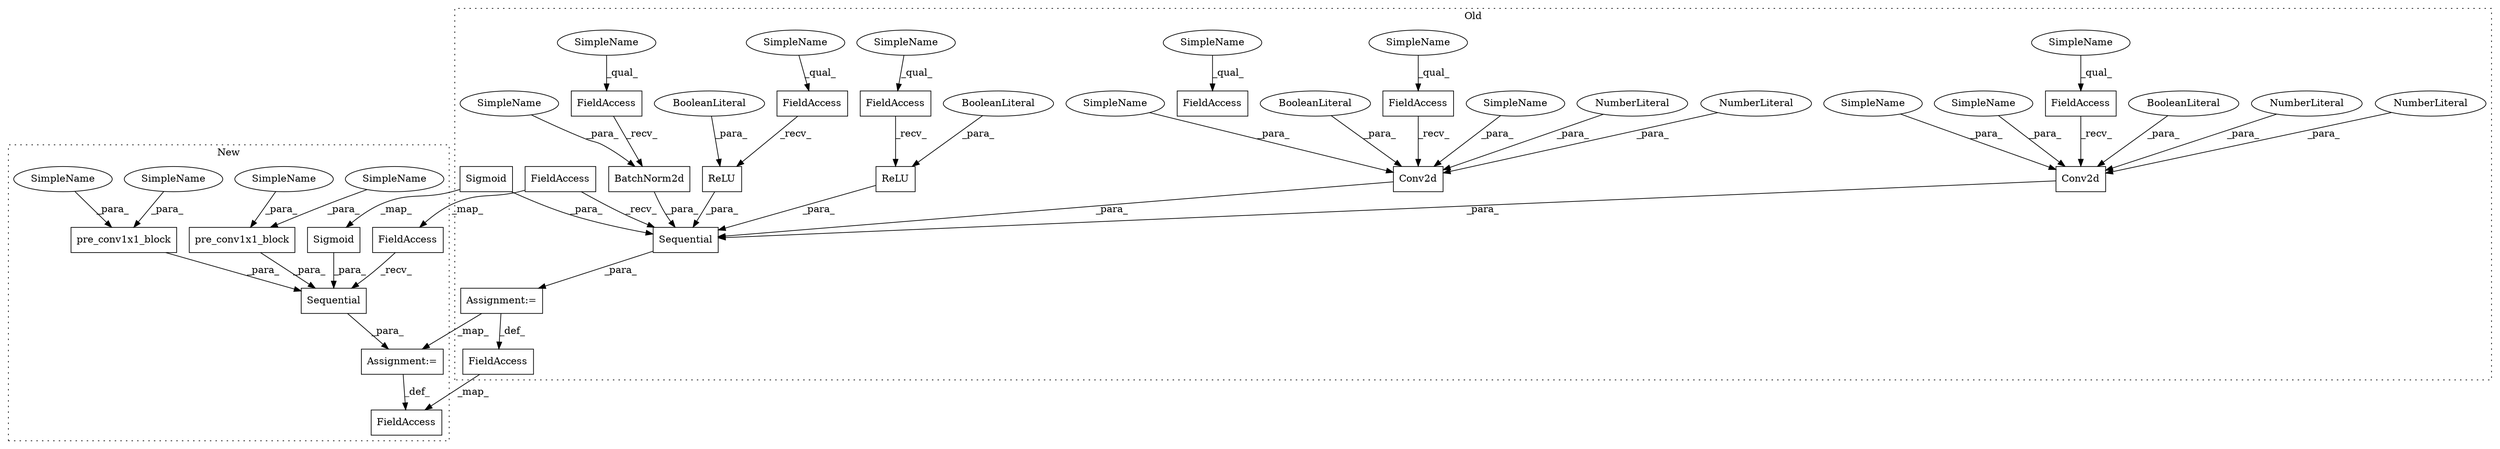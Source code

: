 digraph G {
subgraph cluster0 {
1 [label="Sigmoid" a="32" s="4142" l="9" shape="box"];
4 [label="Sequential" a="32" s="3906,4151" l="11,1" shape="box"];
6 [label="FieldAccess" a="22" s="3897" l="8" shape="box"];
8 [label="FieldAccess" a="22" s="3876" l="20" shape="box"];
9 [label="FieldAccess" a="22" s="4080" l="8" shape="box"];
10 [label="Conv2d" a="32" s="3981,4023" l="7,1" shape="box"];
11 [label="NumberLiteral" a="34" s="4016" l="1" shape="ellipse"];
12 [label="NumberLiteral" a="34" s="4014" l="1" shape="ellipse"];
13 [label="FieldAccess" a="22" s="3972" l="8" shape="box"];
14 [label="FieldAccess" a="22" s="3588" l="8" shape="box"];
15 [label="Conv2d" a="32" s="4089,4131" l="7,1" shape="box"];
16 [label="NumberLiteral" a="34" s="4124" l="1" shape="ellipse"];
17 [label="NumberLiteral" a="34" s="4122" l="1" shape="ellipse"];
19 [label="FieldAccess" a="22" s="3952" l="8" shape="box"];
20 [label="FieldAccess" a="22" s="4060" l="8" shape="box"];
21 [label="FieldAccess" a="22" s="4025" l="8" shape="box"];
23 [label="BooleanLiteral" a="9" s="4018" l="5" shape="ellipse"];
24 [label="BooleanLiteral" a="9" s="4126" l="5" shape="ellipse"];
25 [label="ReLU" a="32" s="4069,4078" l="5,1" shape="box"];
26 [label="BooleanLiteral" a="9" s="4074" l="4" shape="ellipse"];
27 [label="ReLU" a="32" s="3961,3970" l="5,1" shape="box"];
28 [label="BooleanLiteral" a="9" s="3966" l="4" shape="ellipse"];
29 [label="BatchNorm2d" a="32" s="4034,4058" l="12,1" shape="box"];
30 [label="Assignment:=" a="7" s="3896" l="1" shape="box"];
32 [label="SimpleName" a="42" s="4080" l="5" shape="ellipse"];
33 [label="SimpleName" a="42" s="4060" l="5" shape="ellipse"];
34 [label="SimpleName" a="42" s="3952" l="5" shape="ellipse"];
35 [label="SimpleName" a="42" s="3588" l="5" shape="ellipse"];
36 [label="SimpleName" a="42" s="3972" l="5" shape="ellipse"];
37 [label="SimpleName" a="42" s="4025" l="5" shape="ellipse"];
38 [label="SimpleName" a="42" s="4096" l="12" shape="ellipse"];
39 [label="SimpleName" a="42" s="4046" l="12" shape="ellipse"];
40 [label="SimpleName" a="42" s="4109" l="12" shape="ellipse"];
41 [label="SimpleName" a="42" s="3988" l="12" shape="ellipse"];
42 [label="SimpleName" a="42" s="4001" l="12" shape="ellipse"];
label = "Old";
style="dotted";
}
subgraph cluster1 {
2 [label="Sigmoid" a="32" s="4280" l="9" shape="box"];
3 [label="Sequential" a="32" s="4170,4289" l="11,1" shape="box"];
5 [label="FieldAccess" a="22" s="4161" l="8" shape="box"];
7 [label="FieldAccess" a="22" s="4140" l="20" shape="box"];
18 [label="pre_conv1x1_block" a="32" s="4181,4224" l="18,1" shape="box"];
22 [label="pre_conv1x1_block" a="32" s="4226,4269" l="18,1" shape="box"];
31 [label="Assignment:=" a="7" s="4160" l="1" shape="box"];
43 [label="SimpleName" a="42" s="4199" l="12" shape="ellipse"];
44 [label="SimpleName" a="42" s="4212" l="12" shape="ellipse"];
45 [label="SimpleName" a="42" s="4244" l="12" shape="ellipse"];
46 [label="SimpleName" a="42" s="4257" l="12" shape="ellipse"];
label = "New";
style="dotted";
}
1 -> 2 [label="_map_"];
1 -> 4 [label="_para_"];
2 -> 3 [label="_para_"];
3 -> 31 [label="_para_"];
4 -> 30 [label="_para_"];
5 -> 3 [label="_recv_"];
6 -> 5 [label="_map_"];
6 -> 4 [label="_recv_"];
8 -> 7 [label="_map_"];
9 -> 15 [label="_recv_"];
10 -> 4 [label="_para_"];
11 -> 10 [label="_para_"];
12 -> 10 [label="_para_"];
13 -> 10 [label="_recv_"];
15 -> 4 [label="_para_"];
16 -> 15 [label="_para_"];
17 -> 15 [label="_para_"];
18 -> 3 [label="_para_"];
19 -> 27 [label="_recv_"];
20 -> 25 [label="_recv_"];
21 -> 29 [label="_recv_"];
22 -> 3 [label="_para_"];
23 -> 10 [label="_para_"];
24 -> 15 [label="_para_"];
25 -> 4 [label="_para_"];
26 -> 25 [label="_para_"];
27 -> 4 [label="_para_"];
28 -> 27 [label="_para_"];
29 -> 4 [label="_para_"];
30 -> 8 [label="_def_"];
30 -> 31 [label="_map_"];
31 -> 7 [label="_def_"];
32 -> 9 [label="_qual_"];
33 -> 20 [label="_qual_"];
34 -> 19 [label="_qual_"];
35 -> 14 [label="_qual_"];
36 -> 13 [label="_qual_"];
37 -> 21 [label="_qual_"];
38 -> 15 [label="_para_"];
39 -> 29 [label="_para_"];
40 -> 15 [label="_para_"];
41 -> 10 [label="_para_"];
42 -> 10 [label="_para_"];
43 -> 18 [label="_para_"];
44 -> 18 [label="_para_"];
45 -> 22 [label="_para_"];
46 -> 22 [label="_para_"];
}